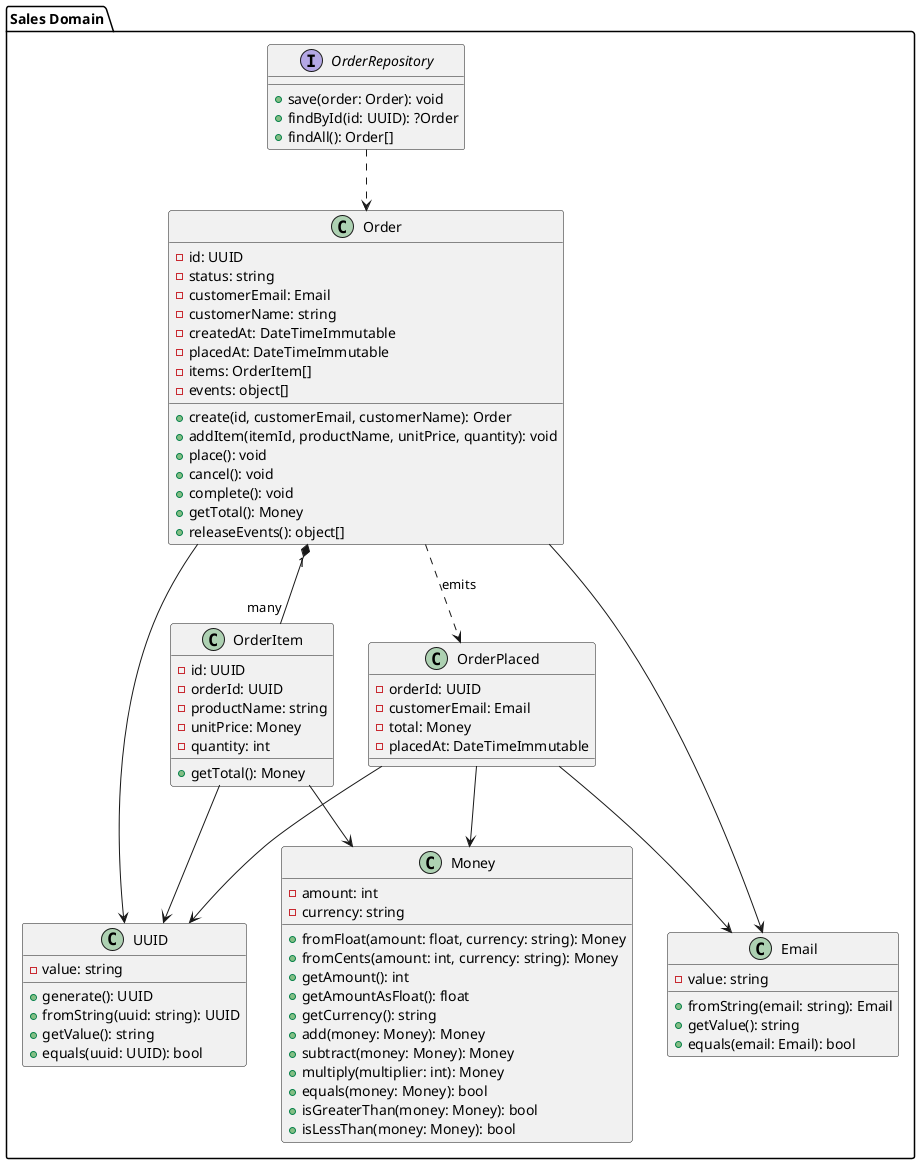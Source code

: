 @startuml Sales Domain Model

package "Sales Domain" {
    class Order {
        - id: UUID
        - status: string
        - customerEmail: Email
        - customerName: string
        - createdAt: DateTimeImmutable
        - placedAt: DateTimeImmutable
        - items: OrderItem[]
        - events: object[]
        + create(id, customerEmail, customerName): Order
        + addItem(itemId, productName, unitPrice, quantity): void
        + place(): void
        + cancel(): void
        + complete(): void
        + getTotal(): Money
        + releaseEvents(): object[]
    }

    class OrderItem {
        - id: UUID
        - orderId: UUID
        - productName: string
        - unitPrice: Money
        - quantity: int
        + getTotal(): Money
    }

    class OrderPlaced {
        - orderId: UUID
        - customerEmail: Email
        - total: Money
        - placedAt: DateTimeImmutable
    }

    interface OrderRepository {
        + save(order: Order): void
        + findById(id: UUID): ?Order
        + findAll(): Order[]
    }

    class UUID {
        - value: string
        + generate(): UUID
        + fromString(uuid: string): UUID
        + getValue(): string
        + equals(uuid: UUID): bool
    }

    class Email {
        - value: string
        + fromString(email: string): Email
        + getValue(): string
        + equals(email: Email): bool
    }

    class Money {
        - amount: int
        - currency: string
        + fromFloat(amount: float, currency: string): Money
        + fromCents(amount: int, currency: string): Money
        + getAmount(): int
        + getAmountAsFloat(): float
        + getCurrency(): string
        + add(money: Money): Money
        + subtract(money: Money): Money
        + multiply(multiplier: int): Money
        + equals(money: Money): bool
        + isGreaterThan(money: Money): bool
        + isLessThan(money: Money): bool
    }

    Order "1" *-- "many" OrderItem
    Order ..> OrderPlaced : emits
    Order --> UUID
    Order --> Email
    OrderItem --> UUID
    OrderItem --> Money
    OrderPlaced --> UUID
    OrderPlaced --> Email
    OrderPlaced --> Money
    OrderRepository ..> Order
}

@enduml
